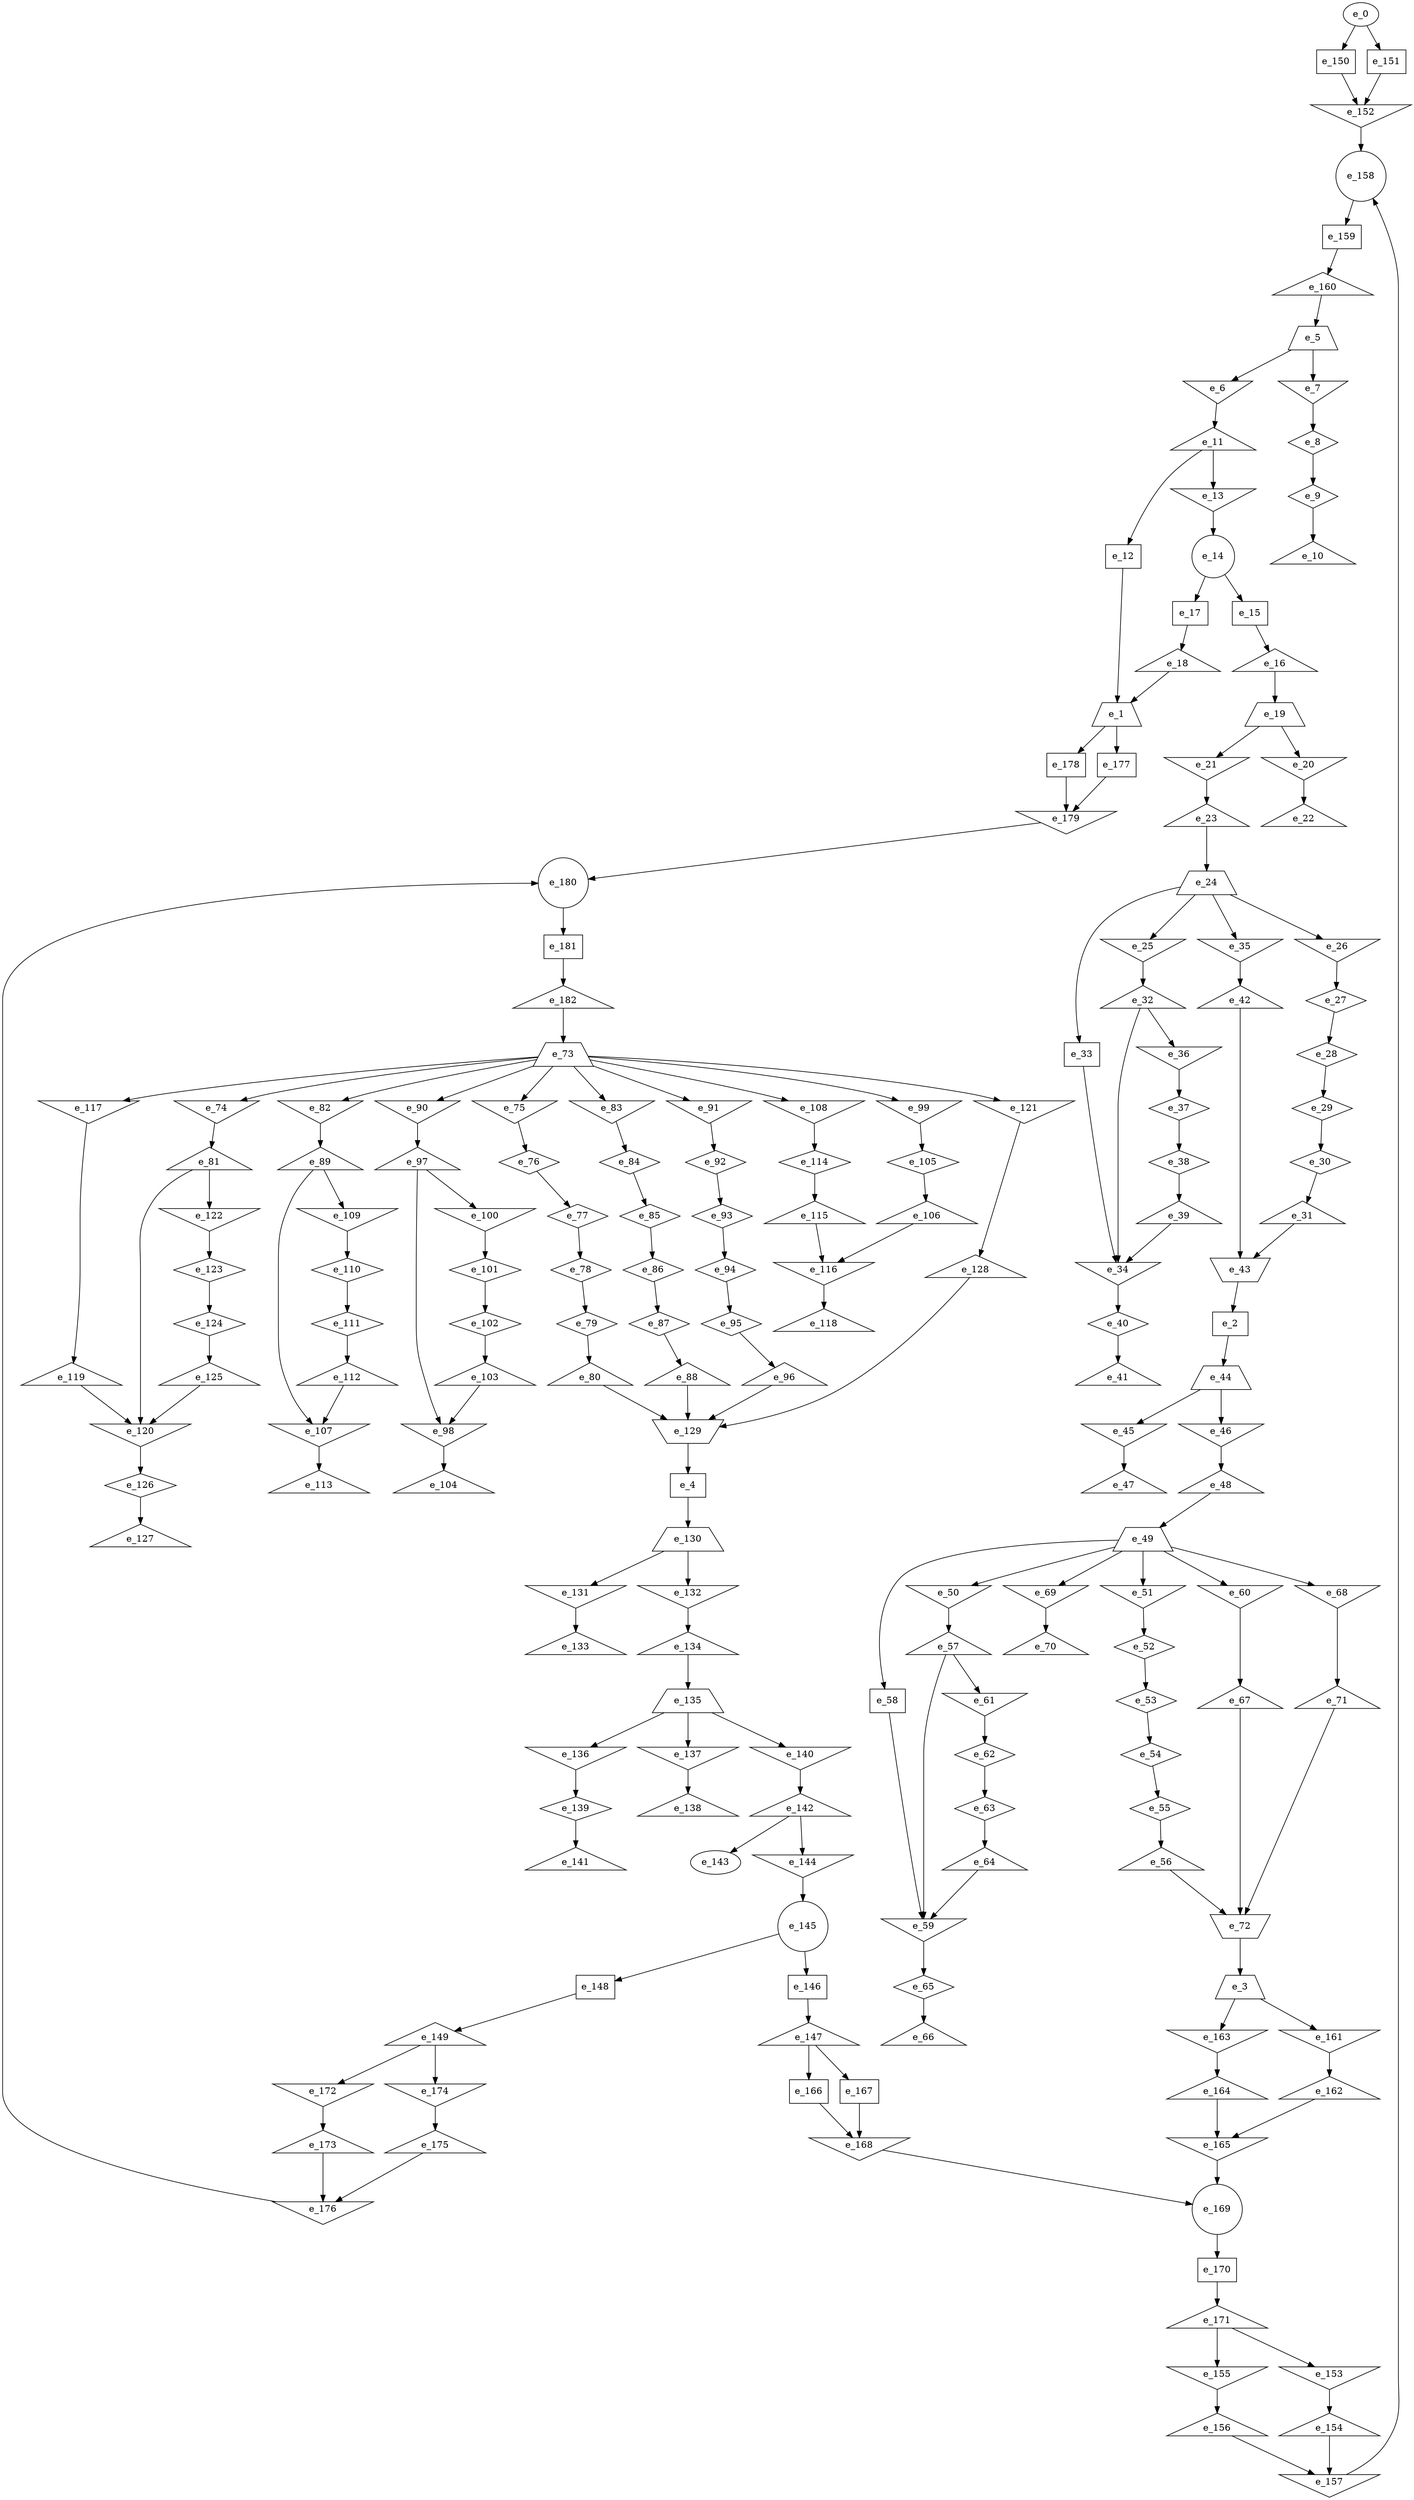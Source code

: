 digraph control_path {
  e_0: entry_node : n ;
  e_1 [shape = trapezium];
  e_2 [shape = dot];
  e_3 [shape = trapezium];
  e_4 [shape = dot];
  e_5 [shape = trapezium];
  e_6 [shape = invtriangle];
  e_7 [shape = invtriangle];
  e_8 [shape = diamond];
  e_9 [shape = diamond];
  e_10 [shape = triangle];
  e_11 [shape = triangle];
  e_12 [shape = dot];
  e_13 [shape = invtriangle];
  e_14 [shape = circle];
  e_15 [shape = dot];
  e_16 [shape = triangle];
  e_17 [shape = dot];
  e_18 [shape = triangle];
  e_19 [shape = trapezium];
  e_20 [shape = invtriangle];
  e_21 [shape = invtriangle];
  e_22 [shape = triangle];
  e_23 [shape = triangle];
  e_24 [shape = trapezium];
  e_25 [shape = invtriangle];
  e_26 [shape = invtriangle];
  e_27 [shape = diamond];
  e_28 [shape = diamond];
  e_29 [shape = diamond];
  e_30 [shape = diamond];
  e_31 [shape = triangle];
  e_32 [shape = triangle];
  e_33 [shape = dot];
  e_34 [shape = invtriangle];
  e_35 [shape = invtriangle];
  e_36 [shape = invtriangle];
  e_37 [shape = diamond];
  e_38 [shape = diamond];
  e_39 [shape = triangle];
  e_40 [shape = diamond];
  e_41 [shape = triangle];
  e_42 [shape = triangle];
  e_43 [shape = invtrapezium];
  e_44 [shape = trapezium];
  e_45 [shape = invtriangle];
  e_46 [shape = invtriangle];
  e_47 [shape = triangle];
  e_48 [shape = triangle];
  e_49 [shape = trapezium];
  e_50 [shape = invtriangle];
  e_51 [shape = invtriangle];
  e_52 [shape = diamond];
  e_53 [shape = diamond];
  e_54 [shape = diamond];
  e_55 [shape = diamond];
  e_56 [shape = triangle];
  e_57 [shape = triangle];
  e_58 [shape = dot];
  e_59 [shape = invtriangle];
  e_60 [shape = invtriangle];
  e_61 [shape = invtriangle];
  e_62 [shape = diamond];
  e_63 [shape = diamond];
  e_64 [shape = triangle];
  e_65 [shape = diamond];
  e_66 [shape = triangle];
  e_67 [shape = triangle];
  e_68 [shape = invtriangle];
  e_69 [shape = invtriangle];
  e_70 [shape = triangle];
  e_71 [shape = triangle];
  e_72 [shape = invtrapezium];
  e_73 [shape = trapezium];
  e_74 [shape = invtriangle];
  e_75 [shape = invtriangle];
  e_76 [shape = diamond];
  e_77 [shape = diamond];
  e_78 [shape = diamond];
  e_79 [shape = diamond];
  e_80 [shape = triangle];
  e_81 [shape = triangle];
  e_82 [shape = invtriangle];
  e_83 [shape = invtriangle];
  e_84 [shape = diamond];
  e_85 [shape = diamond];
  e_86 [shape = diamond];
  e_87 [shape = diamond];
  e_88 [shape = triangle];
  e_89 [shape = triangle];
  e_90 [shape = invtriangle];
  e_91 [shape = invtriangle];
  e_92 [shape = diamond];
  e_93 [shape = diamond];
  e_94 [shape = diamond];
  e_95 [shape = diamond];
  e_96 [shape = triangle];
  e_97 [shape = triangle];
  e_98 [shape = invtriangle];
  e_99 [shape = invtriangle];
  e_100 [shape = invtriangle];
  e_101 [shape = diamond];
  e_102 [shape = diamond];
  e_103 [shape = triangle];
  e_104 [shape = triangle];
  e_105 [shape = diamond];
  e_106 [shape = triangle];
  e_107 [shape = invtriangle];
  e_108 [shape = invtriangle];
  e_109 [shape = invtriangle];
  e_110 [shape = diamond];
  e_111 [shape = diamond];
  e_112 [shape = triangle];
  e_113 [shape = triangle];
  e_114 [shape = diamond];
  e_115 [shape = triangle];
  e_116 [shape = invtriangle];
  e_117 [shape = invtriangle];
  e_118 [shape = triangle];
  e_119 [shape = triangle];
  e_120 [shape = invtriangle];
  e_121 [shape = invtriangle];
  e_122 [shape = invtriangle];
  e_123 [shape = diamond];
  e_124 [shape = diamond];
  e_125 [shape = triangle];
  e_126 [shape = diamond];
  e_127 [shape = triangle];
  e_128 [shape = triangle];
  e_129 [shape = invtrapezium];
  e_130 [shape = trapezium];
  e_131 [shape = invtriangle];
  e_132 [shape = invtriangle];
  e_133 [shape = triangle];
  e_134 [shape = triangle];
  e_135 [shape = trapezium];
  e_136 [shape = invtriangle];
  e_137 [shape = invtriangle];
  e_138 [shape = triangle];
  e_139 [shape = diamond];
  e_140 [shape = invtriangle];
  e_141 [shape = triangle];
  e_142 [shape = triangle];
  e_143: exit_node : s ;
  e_144 [shape = invtriangle];
  e_145 [shape = circle];
  e_146 [shape = dot];
  e_147 [shape = triangle];
  e_148 [shape = dot];
  e_149 [shape = triangle];
  e_150 [shape = dot];
  e_151 [shape = dot];
  e_152 [shape = invtriangle];
  e_153 [shape = invtriangle];
  e_154 [shape = triangle];
  e_155 [shape = invtriangle];
  e_156 [shape = triangle];
  e_157 [shape = invtriangle];
  e_158 [shape = circle];
  e_159 [shape = dot];
  e_160 [shape = triangle];
  e_161 [shape = invtriangle];
  e_162 [shape = triangle];
  e_163 [shape = invtriangle];
  e_164 [shape = triangle];
  e_165 [shape = invtriangle];
  e_166 [shape = dot];
  e_167 [shape = dot];
  e_168 [shape = invtriangle];
  e_169 [shape = circle];
  e_170 [shape = dot];
  e_171 [shape = triangle];
  e_172 [shape = invtriangle];
  e_173 [shape = triangle];
  e_174 [shape = invtriangle];
  e_175 [shape = triangle];
  e_176 [shape = invtriangle];
  e_177 [shape = dot];
  e_178 [shape = dot];
  e_179 [shape = invtriangle];
  e_180 [shape = circle];
  e_181 [shape = dot];
  e_182 [shape = triangle];
  e_12 -> e_1;
  e_18 -> e_1;
  e_43 -> e_2;
  e_72 -> e_3;
  e_129 -> e_4;
  e_160 -> e_5;
  e_5 -> e_6;
  e_5 -> e_7;
  e_7 -> e_8;
  e_8 -> e_9;
  e_9 -> e_10;
  e_6 -> e_11;
  e_11 -> e_12;
  e_11 -> e_13;
  e_13 -> e_14;
  e_14 -> e_15;
  e_15 -> e_16;
  e_14 -> e_17;
  e_17 -> e_18;
  e_16 -> e_19;
  e_19 -> e_20;
  e_19 -> e_21;
  e_20 -> e_22;
  e_21 -> e_23;
  e_23 -> e_24;
  e_24 -> e_25;
  e_24 -> e_26;
  e_26 -> e_27;
  e_27 -> e_28;
  e_28 -> e_29;
  e_29 -> e_30;
  e_30 -> e_31;
  e_25 -> e_32;
  e_24 -> e_33;
  e_32 -> e_34;
  e_33 -> e_34;
  e_39 -> e_34;
  e_24 -> e_35;
  e_32 -> e_36;
  e_36 -> e_37;
  e_37 -> e_38;
  e_38 -> e_39;
  e_34 -> e_40;
  e_40 -> e_41;
  e_35 -> e_42;
  e_31 -> e_43;
  e_42 -> e_43;
  e_2 -> e_44;
  e_44 -> e_45;
  e_44 -> e_46;
  e_45 -> e_47;
  e_46 -> e_48;
  e_48 -> e_49;
  e_49 -> e_50;
  e_49 -> e_51;
  e_51 -> e_52;
  e_52 -> e_53;
  e_53 -> e_54;
  e_54 -> e_55;
  e_55 -> e_56;
  e_50 -> e_57;
  e_49 -> e_58;
  e_57 -> e_59;
  e_58 -> e_59;
  e_64 -> e_59;
  e_49 -> e_60;
  e_57 -> e_61;
  e_61 -> e_62;
  e_62 -> e_63;
  e_63 -> e_64;
  e_59 -> e_65;
  e_65 -> e_66;
  e_60 -> e_67;
  e_49 -> e_68;
  e_49 -> e_69;
  e_69 -> e_70;
  e_68 -> e_71;
  e_56 -> e_72;
  e_67 -> e_72;
  e_71 -> e_72;
  e_182 -> e_73;
  e_73 -> e_74;
  e_73 -> e_75;
  e_75 -> e_76;
  e_76 -> e_77;
  e_77 -> e_78;
  e_78 -> e_79;
  e_79 -> e_80;
  e_74 -> e_81;
  e_73 -> e_82;
  e_73 -> e_83;
  e_83 -> e_84;
  e_84 -> e_85;
  e_85 -> e_86;
  e_86 -> e_87;
  e_87 -> e_88;
  e_82 -> e_89;
  e_73 -> e_90;
  e_73 -> e_91;
  e_91 -> e_92;
  e_92 -> e_93;
  e_93 -> e_94;
  e_94 -> e_95;
  e_95 -> e_96;
  e_90 -> e_97;
  e_97 -> e_98;
  e_103 -> e_98;
  e_73 -> e_99;
  e_97 -> e_100;
  e_100 -> e_101;
  e_101 -> e_102;
  e_102 -> e_103;
  e_98 -> e_104;
  e_99 -> e_105;
  e_105 -> e_106;
  e_89 -> e_107;
  e_112 -> e_107;
  e_73 -> e_108;
  e_89 -> e_109;
  e_109 -> e_110;
  e_110 -> e_111;
  e_111 -> e_112;
  e_107 -> e_113;
  e_108 -> e_114;
  e_114 -> e_115;
  e_106 -> e_116;
  e_115 -> e_116;
  e_73 -> e_117;
  e_116 -> e_118;
  e_117 -> e_119;
  e_81 -> e_120;
  e_119 -> e_120;
  e_125 -> e_120;
  e_73 -> e_121;
  e_81 -> e_122;
  e_122 -> e_123;
  e_123 -> e_124;
  e_124 -> e_125;
  e_120 -> e_126;
  e_126 -> e_127;
  e_121 -> e_128;
  e_80 -> e_129;
  e_88 -> e_129;
  e_96 -> e_129;
  e_128 -> e_129;
  e_4 -> e_130;
  e_130 -> e_131;
  e_130 -> e_132;
  e_131 -> e_133;
  e_132 -> e_134;
  e_134 -> e_135;
  e_135 -> e_136;
  e_135 -> e_137;
  e_137 -> e_138;
  e_136 -> e_139;
  e_135 -> e_140;
  e_139 -> e_141;
  e_140 -> e_142;
  e_142 -> e_143;
  e_142 -> e_144;
  e_144 -> e_145;
  e_145 -> e_146;
  e_146 -> e_147;
  e_145 -> e_148;
  e_148 -> e_149;
  e_0 -> e_150;
  e_0 -> e_151;
  e_150 -> e_152;
  e_151 -> e_152;
  e_171 -> e_153;
  e_153 -> e_154;
  e_171 -> e_155;
  e_155 -> e_156;
  e_154 -> e_157;
  e_156 -> e_157;
  e_152 -> e_158;
  e_157 -> e_158;
  e_158 -> e_159;
  e_159 -> e_160;
  e_3 -> e_161;
  e_161 -> e_162;
  e_3 -> e_163;
  e_163 -> e_164;
  e_162 -> e_165;
  e_164 -> e_165;
  e_147 -> e_166;
  e_147 -> e_167;
  e_166 -> e_168;
  e_167 -> e_168;
  e_165 -> e_169;
  e_168 -> e_169;
  e_169 -> e_170;
  e_170 -> e_171;
  e_149 -> e_172;
  e_172 -> e_173;
  e_149 -> e_174;
  e_174 -> e_175;
  e_173 -> e_176;
  e_175 -> e_176;
  e_1 -> e_177;
  e_1 -> e_178;
  e_177 -> e_179;
  e_178 -> e_179;
  e_176 -> e_180;
  e_179 -> e_180;
  e_180 -> e_181;
  e_181 -> e_182;
}
